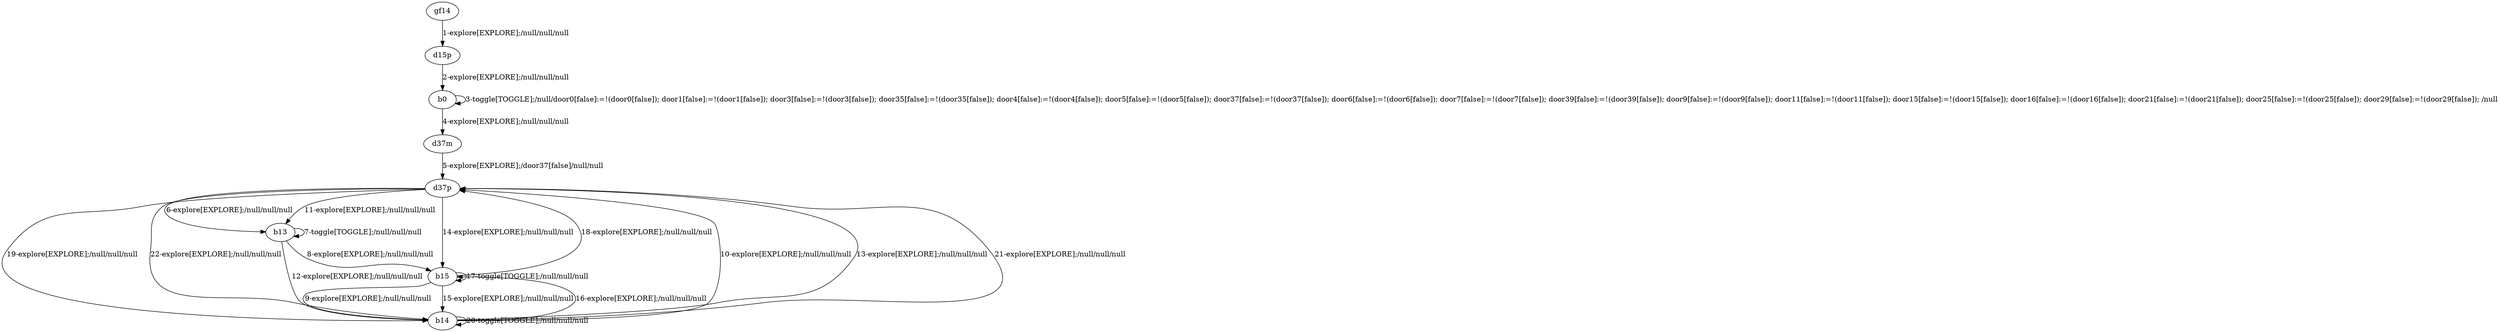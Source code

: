 # Total number of goals covered by this test: 8
# b15 --> d37p
# b13 --> b15
# b14 --> b14
# b13 --> b13
# b14 --> d37p
# d37p --> b14
# b14 --> b15
# b13 --> b14

digraph g {
"gf14" -> "d15p" [label = "1-explore[EXPLORE];/null/null/null"];
"d15p" -> "b0" [label = "2-explore[EXPLORE];/null/null/null"];
"b0" -> "b0" [label = "3-toggle[TOGGLE];/null/door0[false]:=!(door0[false]); door1[false]:=!(door1[false]); door3[false]:=!(door3[false]); door35[false]:=!(door35[false]); door4[false]:=!(door4[false]); door5[false]:=!(door5[false]); door37[false]:=!(door37[false]); door6[false]:=!(door6[false]); door7[false]:=!(door7[false]); door39[false]:=!(door39[false]); door9[false]:=!(door9[false]); door11[false]:=!(door11[false]); door15[false]:=!(door15[false]); door16[false]:=!(door16[false]); door21[false]:=!(door21[false]); door25[false]:=!(door25[false]); door29[false]:=!(door29[false]); /null"];
"b0" -> "d37m" [label = "4-explore[EXPLORE];/null/null/null"];
"d37m" -> "d37p" [label = "5-explore[EXPLORE];/door37[false]/null/null"];
"d37p" -> "b13" [label = "6-explore[EXPLORE];/null/null/null"];
"b13" -> "b13" [label = "7-toggle[TOGGLE];/null/null/null"];
"b13" -> "b15" [label = "8-explore[EXPLORE];/null/null/null"];
"b15" -> "b14" [label = "9-explore[EXPLORE];/null/null/null"];
"b14" -> "d37p" [label = "10-explore[EXPLORE];/null/null/null"];
"d37p" -> "b13" [label = "11-explore[EXPLORE];/null/null/null"];
"b13" -> "b14" [label = "12-explore[EXPLORE];/null/null/null"];
"b14" -> "d37p" [label = "13-explore[EXPLORE];/null/null/null"];
"d37p" -> "b15" [label = "14-explore[EXPLORE];/null/null/null"];
"b15" -> "b14" [label = "15-explore[EXPLORE];/null/null/null"];
"b14" -> "b15" [label = "16-explore[EXPLORE];/null/null/null"];
"b15" -> "b15" [label = "17-toggle[TOGGLE];/null/null/null"];
"b15" -> "d37p" [label = "18-explore[EXPLORE];/null/null/null"];
"d37p" -> "b14" [label = "19-explore[EXPLORE];/null/null/null"];
"b14" -> "b14" [label = "20-toggle[TOGGLE];/null/null/null"];
"b14" -> "d37p" [label = "21-explore[EXPLORE];/null/null/null"];
"d37p" -> "b14" [label = "22-explore[EXPLORE];/null/null/null"];
}